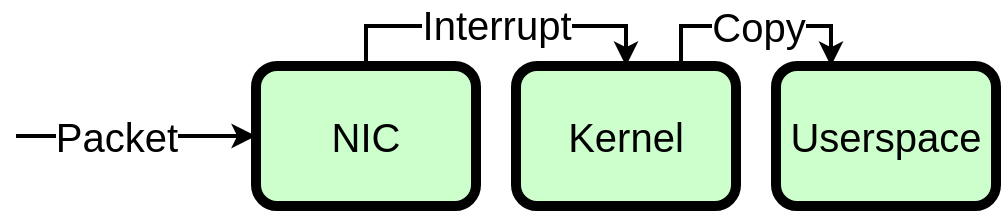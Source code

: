 <mxfile version="15.8.4" type="device"><diagram id="ju_9dJCQ0s6JIvfsN3x0" name="Page-1"><mxGraphModel dx="1102" dy="1148" grid="1" gridSize="10" guides="1" tooltips="1" connect="1" arrows="1" fold="1" page="1" pageScale="1" pageWidth="850" pageHeight="1100" math="0" shadow="0"><root><mxCell id="0"/><mxCell id="1" parent="0"/><mxCell id="4LEmyHR7u8qXsbJ3PFQB-4" style="edgeStyle=orthogonalEdgeStyle;rounded=0;orthogonalLoop=1;jettySize=auto;html=1;exitX=0.5;exitY=0;exitDx=0;exitDy=0;entryX=0.5;entryY=0;entryDx=0;entryDy=0;fontSize=20;strokeWidth=2;" edge="1" parent="1" source="4LEmyHR7u8qXsbJ3PFQB-1" target="4LEmyHR7u8qXsbJ3PFQB-2"><mxGeometry relative="1" as="geometry"/></mxCell><mxCell id="4LEmyHR7u8qXsbJ3PFQB-5" value="Interrupt" style="edgeLabel;html=1;align=center;verticalAlign=middle;resizable=0;points=[];fontSize=20;" vertex="1" connectable="0" parent="4LEmyHR7u8qXsbJ3PFQB-4"><mxGeometry x="0.141" y="1" relative="1" as="geometry"><mxPoint x="-12" as="offset"/></mxGeometry></mxCell><mxCell id="4LEmyHR7u8qXsbJ3PFQB-1" value="&lt;font style=&quot;font-size: 20px&quot;&gt;NIC&lt;/font&gt;" style="rounded=1;whiteSpace=wrap;html=1;fillColor=#ccffcc;strokeColor=#000000;strokeWidth=5;perimeterSpacing=0;" vertex="1" parent="1"><mxGeometry x="170" y="350" width="110" height="70" as="geometry"/></mxCell><mxCell id="4LEmyHR7u8qXsbJ3PFQB-6" style="edgeStyle=orthogonalEdgeStyle;rounded=0;orthogonalLoop=1;jettySize=auto;html=1;exitX=0.75;exitY=0;exitDx=0;exitDy=0;entryX=0.25;entryY=0;entryDx=0;entryDy=0;fontSize=20;strokeWidth=2;" edge="1" parent="1" source="4LEmyHR7u8qXsbJ3PFQB-2" target="4LEmyHR7u8qXsbJ3PFQB-3"><mxGeometry relative="1" as="geometry"/></mxCell><mxCell id="4LEmyHR7u8qXsbJ3PFQB-7" value="Copy" style="edgeLabel;html=1;align=center;verticalAlign=middle;resizable=0;points=[];fontSize=20;" vertex="1" connectable="0" parent="4LEmyHR7u8qXsbJ3PFQB-6"><mxGeometry x="-0.261" relative="1" as="geometry"><mxPoint x="16" as="offset"/></mxGeometry></mxCell><mxCell id="4LEmyHR7u8qXsbJ3PFQB-2" value="&lt;font style=&quot;font-size: 20px&quot;&gt;Kernel&lt;/font&gt;" style="rounded=1;whiteSpace=wrap;html=1;fillColor=#ccffcc;strokeColor=#000000;strokeWidth=5;perimeterSpacing=0;" vertex="1" parent="1"><mxGeometry x="300" y="350" width="110" height="70" as="geometry"/></mxCell><mxCell id="4LEmyHR7u8qXsbJ3PFQB-3" value="&lt;font style=&quot;font-size: 20px&quot;&gt;Userspace&lt;/font&gt;" style="rounded=1;whiteSpace=wrap;html=1;fillColor=#ccffcc;strokeColor=#000000;strokeWidth=5;perimeterSpacing=0;" vertex="1" parent="1"><mxGeometry x="430" y="350" width="110" height="70" as="geometry"/></mxCell><mxCell id="4LEmyHR7u8qXsbJ3PFQB-8" value="" style="endArrow=classic;html=1;rounded=0;fontSize=20;strokeWidth=2;entryX=0;entryY=0.5;entryDx=0;entryDy=0;" edge="1" parent="1" target="4LEmyHR7u8qXsbJ3PFQB-1"><mxGeometry width="50" height="50" relative="1" as="geometry"><mxPoint x="50" y="385" as="sourcePoint"/><mxPoint x="450" y="560" as="targetPoint"/><Array as="points"/></mxGeometry></mxCell><mxCell id="4LEmyHR7u8qXsbJ3PFQB-9" value="Packet" style="edgeLabel;html=1;align=center;verticalAlign=middle;resizable=0;points=[];fontSize=20;" vertex="1" connectable="0" parent="4LEmyHR7u8qXsbJ3PFQB-8"><mxGeometry x="0.317" y="2" relative="1" as="geometry"><mxPoint x="-29" y="2" as="offset"/></mxGeometry></mxCell></root></mxGraphModel></diagram></mxfile>